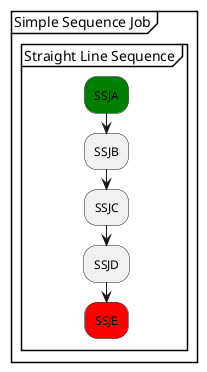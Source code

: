 
@startuml 
partition "Simple Sequence Job" {
  group "Straight Line Sequence"
      #green:SSJA;
      :SSJB;
      :SSJC;
      :SSJD;
      #red:SSJE;
  end group
}
@enduml
